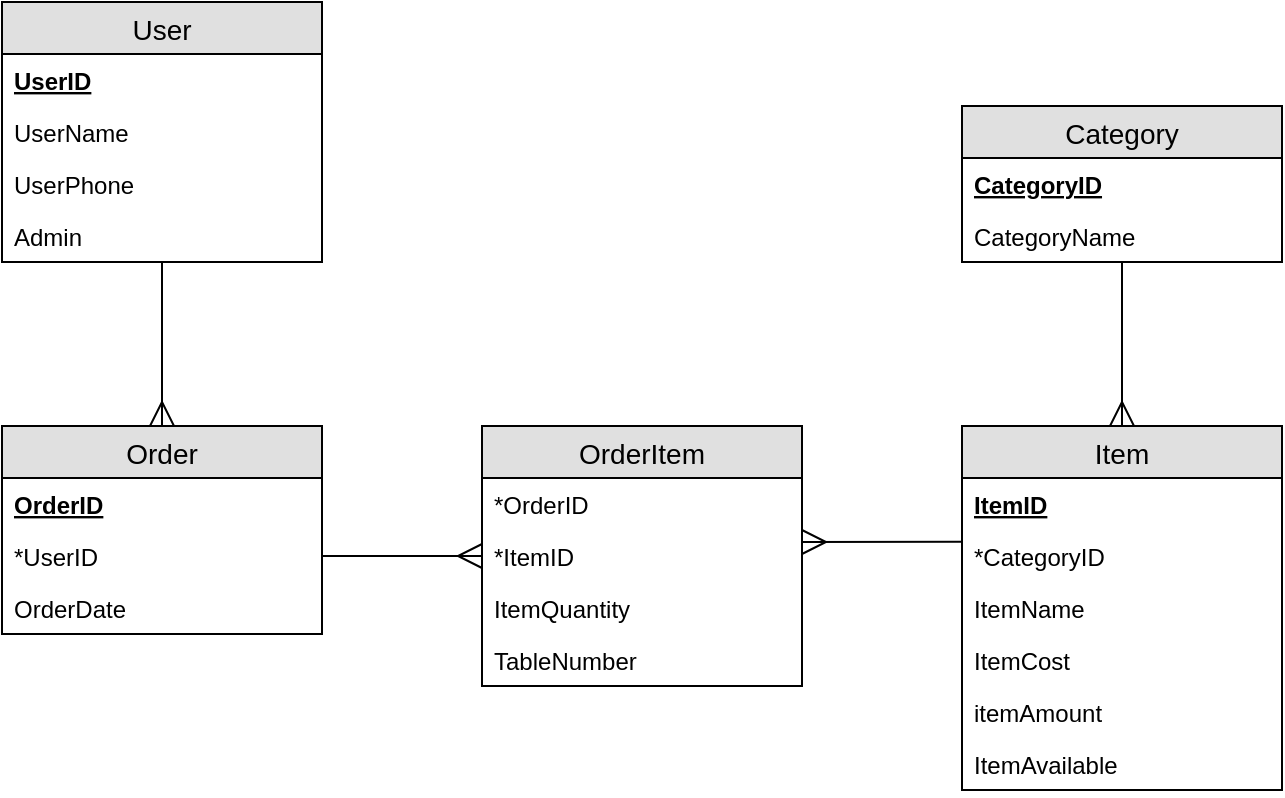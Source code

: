 <mxfile version="12.4.2" type="device" pages="1"><diagram id="gYG6lmFwK6dkLAoYNy_x" name="Page-1"><mxGraphModel dx="1422" dy="769" grid="0" gridSize="10" guides="1" tooltips="1" connect="1" arrows="1" fold="1" page="1" pageScale="1" pageWidth="827" pageHeight="1169" math="0" shadow="0"><root><mxCell id="0"/><mxCell id="1" parent="0"/><mxCell id="ymIZMUE3OcYRveVjvw9q-1" value="User" style="swimlane;fontStyle=0;childLayout=stackLayout;horizontal=1;startSize=26;fillColor=#e0e0e0;horizontalStack=0;resizeParent=1;resizeParentMax=0;resizeLast=0;collapsible=1;marginBottom=0;swimlaneFillColor=#ffffff;align=center;fontSize=14;" parent="1" vertex="1"><mxGeometry x="40" y="68" width="160" height="130" as="geometry"/></mxCell><mxCell id="ymIZMUE3OcYRveVjvw9q-3" value="UserID" style="text;strokeColor=none;fillColor=none;spacingLeft=4;spacingRight=4;overflow=hidden;rotatable=0;points=[[0,0.5],[1,0.5]];portConstraint=eastwest;fontSize=12;fontStyle=5" parent="ymIZMUE3OcYRveVjvw9q-1" vertex="1"><mxGeometry y="26" width="160" height="26" as="geometry"/></mxCell><mxCell id="ymIZMUE3OcYRveVjvw9q-4" value="UserName" style="text;strokeColor=none;fillColor=none;spacingLeft=4;spacingRight=4;overflow=hidden;rotatable=0;points=[[0,0.5],[1,0.5]];portConstraint=eastwest;fontSize=12;" parent="ymIZMUE3OcYRveVjvw9q-1" vertex="1"><mxGeometry y="52" width="160" height="26" as="geometry"/></mxCell><mxCell id="ymIZMUE3OcYRveVjvw9q-21" value="UserPhone" style="text;strokeColor=none;fillColor=none;spacingLeft=4;spacingRight=4;overflow=hidden;rotatable=0;points=[[0,0.5],[1,0.5]];portConstraint=eastwest;fontSize=12;" parent="ymIZMUE3OcYRveVjvw9q-1" vertex="1"><mxGeometry y="78" width="160" height="26" as="geometry"/></mxCell><mxCell id="ymIZMUE3OcYRveVjvw9q-22" value="Admin" style="text;strokeColor=none;fillColor=none;spacingLeft=4;spacingRight=4;overflow=hidden;rotatable=0;points=[[0,0.5],[1,0.5]];portConstraint=eastwest;fontSize=12;" parent="ymIZMUE3OcYRveVjvw9q-1" vertex="1"><mxGeometry y="104" width="160" height="26" as="geometry"/></mxCell><mxCell id="ymIZMUE3OcYRveVjvw9q-5" value="Category" style="swimlane;fontStyle=0;childLayout=stackLayout;horizontal=1;startSize=26;fillColor=#e0e0e0;horizontalStack=0;resizeParent=1;resizeParentMax=0;resizeLast=0;collapsible=1;marginBottom=0;swimlaneFillColor=#ffffff;align=center;fontSize=14;" parent="1" vertex="1"><mxGeometry x="520" y="120" width="160" height="78" as="geometry"/></mxCell><mxCell id="ymIZMUE3OcYRveVjvw9q-6" value="CategoryID" style="text;strokeColor=none;fillColor=none;spacingLeft=4;spacingRight=4;overflow=hidden;rotatable=0;points=[[0,0.5],[1,0.5]];portConstraint=eastwest;fontSize=12;fontStyle=5" parent="ymIZMUE3OcYRveVjvw9q-5" vertex="1"><mxGeometry y="26" width="160" height="26" as="geometry"/></mxCell><mxCell id="ymIZMUE3OcYRveVjvw9q-7" value="CategoryName" style="text;strokeColor=none;fillColor=none;spacingLeft=4;spacingRight=4;overflow=hidden;rotatable=0;points=[[0,0.5],[1,0.5]];portConstraint=eastwest;fontSize=12;" parent="ymIZMUE3OcYRveVjvw9q-5" vertex="1"><mxGeometry y="52" width="160" height="26" as="geometry"/></mxCell><mxCell id="ymIZMUE3OcYRveVjvw9q-9" value="Order" style="swimlane;fontStyle=0;childLayout=stackLayout;horizontal=1;startSize=26;fillColor=#e0e0e0;horizontalStack=0;resizeParent=1;resizeParentMax=0;resizeLast=0;collapsible=1;marginBottom=0;swimlaneFillColor=#ffffff;align=center;fontSize=14;" parent="1" vertex="1"><mxGeometry x="40" y="280" width="160" height="104" as="geometry"/></mxCell><mxCell id="ymIZMUE3OcYRveVjvw9q-10" value="OrderID" style="text;strokeColor=none;fillColor=none;spacingLeft=4;spacingRight=4;overflow=hidden;rotatable=0;points=[[0,0.5],[1,0.5]];portConstraint=eastwest;fontSize=12;fontStyle=5" parent="ymIZMUE3OcYRveVjvw9q-9" vertex="1"><mxGeometry y="26" width="160" height="26" as="geometry"/></mxCell><mxCell id="ymIZMUE3OcYRveVjvw9q-11" value="*UserID" style="text;strokeColor=none;fillColor=none;spacingLeft=4;spacingRight=4;overflow=hidden;rotatable=0;points=[[0,0.5],[1,0.5]];portConstraint=eastwest;fontSize=12;fontStyle=0" parent="ymIZMUE3OcYRveVjvw9q-9" vertex="1"><mxGeometry y="52" width="160" height="26" as="geometry"/></mxCell><mxCell id="ymIZMUE3OcYRveVjvw9q-25" value="OrderDate" style="text;strokeColor=none;fillColor=none;spacingLeft=4;spacingRight=4;overflow=hidden;rotatable=0;points=[[0,0.5],[1,0.5]];portConstraint=eastwest;fontSize=12;" parent="ymIZMUE3OcYRveVjvw9q-9" vertex="1"><mxGeometry y="78" width="160" height="26" as="geometry"/></mxCell><mxCell id="ymIZMUE3OcYRveVjvw9q-13" value="Item" style="swimlane;fontStyle=0;childLayout=stackLayout;horizontal=1;startSize=26;fillColor=#e0e0e0;horizontalStack=0;resizeParent=1;resizeParentMax=0;resizeLast=0;collapsible=1;marginBottom=0;swimlaneFillColor=#ffffff;align=center;fontSize=14;" parent="1" vertex="1"><mxGeometry x="520" y="280" width="160" height="182" as="geometry"/></mxCell><mxCell id="ymIZMUE3OcYRveVjvw9q-14" value="ItemID" style="text;strokeColor=none;fillColor=none;spacingLeft=4;spacingRight=4;overflow=hidden;rotatable=0;points=[[0,0.5],[1,0.5]];portConstraint=eastwest;fontSize=12;fontStyle=5" parent="ymIZMUE3OcYRveVjvw9q-13" vertex="1"><mxGeometry y="26" width="160" height="26" as="geometry"/></mxCell><mxCell id="ymIZMUE3OcYRveVjvw9q-15" value="*CategoryID" style="text;strokeColor=none;fillColor=none;spacingLeft=4;spacingRight=4;overflow=hidden;rotatable=0;points=[[0,0.5],[1,0.5]];portConstraint=eastwest;fontSize=12;fontStyle=0" parent="ymIZMUE3OcYRveVjvw9q-13" vertex="1"><mxGeometry y="52" width="160" height="26" as="geometry"/></mxCell><mxCell id="ymIZMUE3OcYRveVjvw9q-16" value="ItemName" style="text;strokeColor=none;fillColor=none;spacingLeft=4;spacingRight=4;overflow=hidden;rotatable=0;points=[[0,0.5],[1,0.5]];portConstraint=eastwest;fontSize=12;" parent="ymIZMUE3OcYRveVjvw9q-13" vertex="1"><mxGeometry y="78" width="160" height="26" as="geometry"/></mxCell><mxCell id="ymIZMUE3OcYRveVjvw9q-23" value="ItemCost" style="text;strokeColor=none;fillColor=none;spacingLeft=4;spacingRight=4;overflow=hidden;rotatable=0;points=[[0,0.5],[1,0.5]];portConstraint=eastwest;fontSize=12;" parent="ymIZMUE3OcYRveVjvw9q-13" vertex="1"><mxGeometry y="104" width="160" height="26" as="geometry"/></mxCell><mxCell id="ymIZMUE3OcYRveVjvw9q-28" value="itemAmount" style="text;strokeColor=none;fillColor=none;spacingLeft=4;spacingRight=4;overflow=hidden;rotatable=0;points=[[0,0.5],[1,0.5]];portConstraint=eastwest;fontSize=12;" parent="ymIZMUE3OcYRveVjvw9q-13" vertex="1"><mxGeometry y="130" width="160" height="26" as="geometry"/></mxCell><mxCell id="ymIZMUE3OcYRveVjvw9q-24" value="ItemAvailable" style="text;strokeColor=none;fillColor=none;spacingLeft=4;spacingRight=4;overflow=hidden;rotatable=0;points=[[0,0.5],[1,0.5]];portConstraint=eastwest;fontSize=12;" parent="ymIZMUE3OcYRveVjvw9q-13" vertex="1"><mxGeometry y="156" width="160" height="26" as="geometry"/></mxCell><mxCell id="ymIZMUE3OcYRveVjvw9q-17" value="OrderItem" style="swimlane;fontStyle=0;childLayout=stackLayout;horizontal=1;startSize=26;fillColor=#e0e0e0;horizontalStack=0;resizeParent=1;resizeParentMax=0;resizeLast=0;collapsible=1;marginBottom=0;swimlaneFillColor=#ffffff;align=center;fontSize=14;" parent="1" vertex="1"><mxGeometry x="280" y="280" width="160" height="130" as="geometry"/></mxCell><mxCell id="ymIZMUE3OcYRveVjvw9q-18" value="*OrderID" style="text;strokeColor=none;fillColor=none;spacingLeft=4;spacingRight=4;overflow=hidden;rotatable=0;points=[[0,0.5],[1,0.5]];portConstraint=eastwest;fontSize=12;fontStyle=0" parent="ymIZMUE3OcYRveVjvw9q-17" vertex="1"><mxGeometry y="26" width="160" height="26" as="geometry"/></mxCell><mxCell id="ymIZMUE3OcYRveVjvw9q-19" value="*ItemID" style="text;strokeColor=none;fillColor=none;spacingLeft=4;spacingRight=4;overflow=hidden;rotatable=0;points=[[0,0.5],[1,0.5]];portConstraint=eastwest;fontSize=12;fontStyle=0" parent="ymIZMUE3OcYRveVjvw9q-17" vertex="1"><mxGeometry y="52" width="160" height="26" as="geometry"/></mxCell><mxCell id="ymIZMUE3OcYRveVjvw9q-20" value="ItemQuantity" style="text;strokeColor=none;fillColor=none;spacingLeft=4;spacingRight=4;overflow=hidden;rotatable=0;points=[[0,0.5],[1,0.5]];portConstraint=eastwest;fontSize=12;" parent="ymIZMUE3OcYRveVjvw9q-17" vertex="1"><mxGeometry y="78" width="160" height="26" as="geometry"/></mxCell><mxCell id="3omYvL5mr81BbpBncmtU-1" value="TableNumber" style="text;strokeColor=none;fillColor=none;spacingLeft=4;spacingRight=4;overflow=hidden;rotatable=0;points=[[0,0.5],[1,0.5]];portConstraint=eastwest;fontSize=12;" vertex="1" parent="ymIZMUE3OcYRveVjvw9q-17"><mxGeometry y="104" width="160" height="26" as="geometry"/></mxCell><mxCell id="ymIZMUE3OcYRveVjvw9q-36" value="" style="endArrow=ERmany;html=1;exitX=1;exitY=0.5;exitDx=0;exitDy=0;entryX=0;entryY=0.5;entryDx=0;entryDy=0;endFill=0;endSize=10;" parent="1" source="ymIZMUE3OcYRveVjvw9q-11" target="ymIZMUE3OcYRveVjvw9q-19" edge="1"><mxGeometry width="50" height="50" relative="1" as="geometry"><mxPoint x="250" y="570" as="sourcePoint"/><mxPoint x="300" y="520" as="targetPoint"/><Array as="points"><mxPoint x="240" y="345"/></Array></mxGeometry></mxCell><mxCell id="ymIZMUE3OcYRveVjvw9q-37" value="" style="endArrow=ERmany;html=1;exitX=0.5;exitY=0.996;exitDx=0;exitDy=0;exitPerimeter=0;entryX=0.5;entryY=0;entryDx=0;entryDy=0;endFill=0;endSize=10;" parent="1" source="ymIZMUE3OcYRveVjvw9q-22" target="ymIZMUE3OcYRveVjvw9q-9" edge="1"><mxGeometry width="50" height="50" relative="1" as="geometry"><mxPoint x="260" y="250" as="sourcePoint"/><mxPoint x="310" y="200" as="targetPoint"/></mxGeometry></mxCell><mxCell id="ymIZMUE3OcYRveVjvw9q-38" value="" style="endArrow=ERmany;html=1;exitX=0.001;exitY=0.228;exitDx=0;exitDy=0;exitPerimeter=0;entryX=1;entryY=0.231;entryDx=0;entryDy=0;entryPerimeter=0;endFill=0;endSize=10;" parent="1" source="ymIZMUE3OcYRveVjvw9q-15" target="ymIZMUE3OcYRveVjvw9q-19" edge="1"><mxGeometry width="50" height="50" relative="1" as="geometry"><mxPoint x="470" y="200" as="sourcePoint"/><mxPoint x="420" y="250" as="targetPoint"/></mxGeometry></mxCell><mxCell id="ymIZMUE3OcYRveVjvw9q-39" value="" style="endArrow=ERmany;html=1;entryX=0.5;entryY=0;entryDx=0;entryDy=0;endFill=0;endSize=10;exitX=0.5;exitY=0.996;exitDx=0;exitDy=0;exitPerimeter=0;" parent="1" source="ymIZMUE3OcYRveVjvw9q-7" target="ymIZMUE3OcYRveVjvw9q-13" edge="1"><mxGeometry width="50" height="50" relative="1" as="geometry"><mxPoint x="600" y="200" as="sourcePoint"/><mxPoint x="580" y="290" as="targetPoint"/></mxGeometry></mxCell></root></mxGraphModel></diagram></mxfile>
